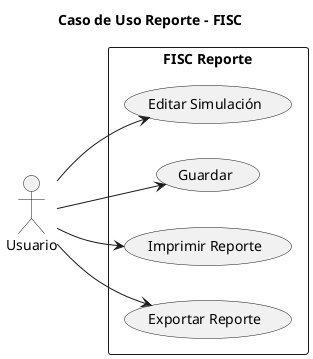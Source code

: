 @startuml

title Caso de Uso Reporte - FISC

left to right direction

actor Usuario as user

rectangle "FISC Reporte" {
    usecase "Editar Simulación" as editarSimulación
    usecase "Guardar" as guardar
    usecase "Imprimir Reporte" as imprimirReporte
    usecase "Exportar Reporte" as exportarReporte
}

user --> editarSimulación : ""
user --> guardar : ""
user --> imprimirReporte : ""
user --> exportarReporte : ""

@enduml